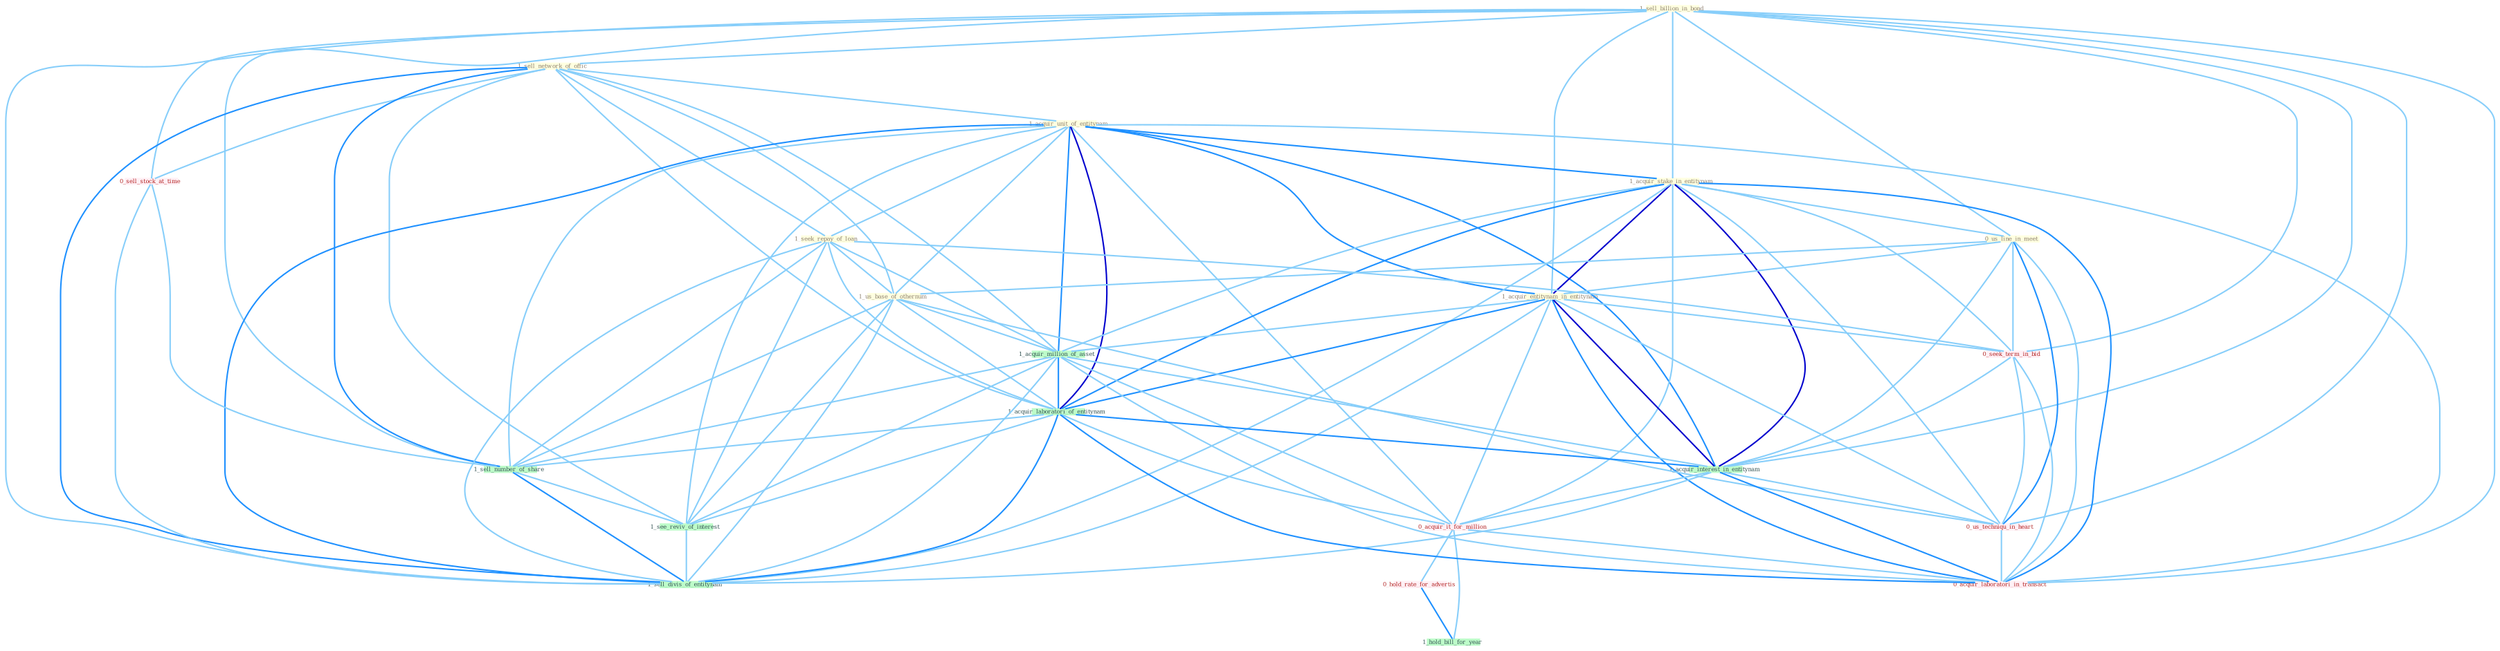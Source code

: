 Graph G{ 
    node
    [shape=polygon,style=filled,width=.5,height=.06,color="#BDFCC9",fixedsize=true,fontsize=4,
    fontcolor="#2f4f4f"];
    {node
    [color="#ffffe0", fontcolor="#8b7d6b"] "1_sell_billion_in_bond " "1_sell_network_of_offic " "1_acquir_unit_of_entitynam " "1_acquir_stake_in_entitynam " "0_us_line_in_meet " "1_acquir_entitynam_in_entitynam " "1_seek_repay_of_loan " "1_us_base_of_othernum "}
{node [color="#fff0f5", fontcolor="#b22222"] "0_seek_term_in_bid " "0_us_techniqu_in_heart " "0_acquir_it_for_million " "0_hold_rate_for_advertis " "0_acquir_laboratori_in_transact " "0_sell_stock_at_time "}
edge [color="#B0E2FF"];

	"1_sell_billion_in_bond " -- "1_sell_network_of_offic " [w="1", color="#87cefa" ];
	"1_sell_billion_in_bond " -- "1_acquir_stake_in_entitynam " [w="1", color="#87cefa" ];
	"1_sell_billion_in_bond " -- "0_us_line_in_meet " [w="1", color="#87cefa" ];
	"1_sell_billion_in_bond " -- "1_acquir_entitynam_in_entitynam " [w="1", color="#87cefa" ];
	"1_sell_billion_in_bond " -- "0_seek_term_in_bid " [w="1", color="#87cefa" ];
	"1_sell_billion_in_bond " -- "1_acquir_interest_in_entitynam " [w="1", color="#87cefa" ];
	"1_sell_billion_in_bond " -- "0_us_techniqu_in_heart " [w="1", color="#87cefa" ];
	"1_sell_billion_in_bond " -- "0_acquir_laboratori_in_transact " [w="1", color="#87cefa" ];
	"1_sell_billion_in_bond " -- "0_sell_stock_at_time " [w="1", color="#87cefa" ];
	"1_sell_billion_in_bond " -- "1_sell_number_of_share " [w="1", color="#87cefa" ];
	"1_sell_billion_in_bond " -- "1_sell_divis_of_entitynam " [w="1", color="#87cefa" ];
	"1_sell_network_of_offic " -- "1_acquir_unit_of_entitynam " [w="1", color="#87cefa" ];
	"1_sell_network_of_offic " -- "1_seek_repay_of_loan " [w="1", color="#87cefa" ];
	"1_sell_network_of_offic " -- "1_us_base_of_othernum " [w="1", color="#87cefa" ];
	"1_sell_network_of_offic " -- "1_acquir_million_of_asset " [w="1", color="#87cefa" ];
	"1_sell_network_of_offic " -- "1_acquir_laboratori_of_entitynam " [w="1", color="#87cefa" ];
	"1_sell_network_of_offic " -- "0_sell_stock_at_time " [w="1", color="#87cefa" ];
	"1_sell_network_of_offic " -- "1_sell_number_of_share " [w="2", color="#1e90ff" , len=0.8];
	"1_sell_network_of_offic " -- "1_see_reviv_of_interest " [w="1", color="#87cefa" ];
	"1_sell_network_of_offic " -- "1_sell_divis_of_entitynam " [w="2", color="#1e90ff" , len=0.8];
	"1_acquir_unit_of_entitynam " -- "1_acquir_stake_in_entitynam " [w="2", color="#1e90ff" , len=0.8];
	"1_acquir_unit_of_entitynam " -- "1_acquir_entitynam_in_entitynam " [w="2", color="#1e90ff" , len=0.8];
	"1_acquir_unit_of_entitynam " -- "1_seek_repay_of_loan " [w="1", color="#87cefa" ];
	"1_acquir_unit_of_entitynam " -- "1_us_base_of_othernum " [w="1", color="#87cefa" ];
	"1_acquir_unit_of_entitynam " -- "1_acquir_million_of_asset " [w="2", color="#1e90ff" , len=0.8];
	"1_acquir_unit_of_entitynam " -- "1_acquir_laboratori_of_entitynam " [w="3", color="#0000cd" , len=0.6];
	"1_acquir_unit_of_entitynam " -- "1_acquir_interest_in_entitynam " [w="2", color="#1e90ff" , len=0.8];
	"1_acquir_unit_of_entitynam " -- "0_acquir_it_for_million " [w="1", color="#87cefa" ];
	"1_acquir_unit_of_entitynam " -- "0_acquir_laboratori_in_transact " [w="1", color="#87cefa" ];
	"1_acquir_unit_of_entitynam " -- "1_sell_number_of_share " [w="1", color="#87cefa" ];
	"1_acquir_unit_of_entitynam " -- "1_see_reviv_of_interest " [w="1", color="#87cefa" ];
	"1_acquir_unit_of_entitynam " -- "1_sell_divis_of_entitynam " [w="2", color="#1e90ff" , len=0.8];
	"1_acquir_stake_in_entitynam " -- "0_us_line_in_meet " [w="1", color="#87cefa" ];
	"1_acquir_stake_in_entitynam " -- "1_acquir_entitynam_in_entitynam " [w="3", color="#0000cd" , len=0.6];
	"1_acquir_stake_in_entitynam " -- "1_acquir_million_of_asset " [w="1", color="#87cefa" ];
	"1_acquir_stake_in_entitynam " -- "1_acquir_laboratori_of_entitynam " [w="2", color="#1e90ff" , len=0.8];
	"1_acquir_stake_in_entitynam " -- "0_seek_term_in_bid " [w="1", color="#87cefa" ];
	"1_acquir_stake_in_entitynam " -- "1_acquir_interest_in_entitynam " [w="3", color="#0000cd" , len=0.6];
	"1_acquir_stake_in_entitynam " -- "0_us_techniqu_in_heart " [w="1", color="#87cefa" ];
	"1_acquir_stake_in_entitynam " -- "0_acquir_it_for_million " [w="1", color="#87cefa" ];
	"1_acquir_stake_in_entitynam " -- "0_acquir_laboratori_in_transact " [w="2", color="#1e90ff" , len=0.8];
	"1_acquir_stake_in_entitynam " -- "1_sell_divis_of_entitynam " [w="1", color="#87cefa" ];
	"0_us_line_in_meet " -- "1_acquir_entitynam_in_entitynam " [w="1", color="#87cefa" ];
	"0_us_line_in_meet " -- "1_us_base_of_othernum " [w="1", color="#87cefa" ];
	"0_us_line_in_meet " -- "0_seek_term_in_bid " [w="1", color="#87cefa" ];
	"0_us_line_in_meet " -- "1_acquir_interest_in_entitynam " [w="1", color="#87cefa" ];
	"0_us_line_in_meet " -- "0_us_techniqu_in_heart " [w="2", color="#1e90ff" , len=0.8];
	"0_us_line_in_meet " -- "0_acquir_laboratori_in_transact " [w="1", color="#87cefa" ];
	"1_acquir_entitynam_in_entitynam " -- "1_acquir_million_of_asset " [w="1", color="#87cefa" ];
	"1_acquir_entitynam_in_entitynam " -- "1_acquir_laboratori_of_entitynam " [w="2", color="#1e90ff" , len=0.8];
	"1_acquir_entitynam_in_entitynam " -- "0_seek_term_in_bid " [w="1", color="#87cefa" ];
	"1_acquir_entitynam_in_entitynam " -- "1_acquir_interest_in_entitynam " [w="3", color="#0000cd" , len=0.6];
	"1_acquir_entitynam_in_entitynam " -- "0_us_techniqu_in_heart " [w="1", color="#87cefa" ];
	"1_acquir_entitynam_in_entitynam " -- "0_acquir_it_for_million " [w="1", color="#87cefa" ];
	"1_acquir_entitynam_in_entitynam " -- "0_acquir_laboratori_in_transact " [w="2", color="#1e90ff" , len=0.8];
	"1_acquir_entitynam_in_entitynam " -- "1_sell_divis_of_entitynam " [w="1", color="#87cefa" ];
	"1_seek_repay_of_loan " -- "1_us_base_of_othernum " [w="1", color="#87cefa" ];
	"1_seek_repay_of_loan " -- "1_acquir_million_of_asset " [w="1", color="#87cefa" ];
	"1_seek_repay_of_loan " -- "1_acquir_laboratori_of_entitynam " [w="1", color="#87cefa" ];
	"1_seek_repay_of_loan " -- "0_seek_term_in_bid " [w="1", color="#87cefa" ];
	"1_seek_repay_of_loan " -- "1_sell_number_of_share " [w="1", color="#87cefa" ];
	"1_seek_repay_of_loan " -- "1_see_reviv_of_interest " [w="1", color="#87cefa" ];
	"1_seek_repay_of_loan " -- "1_sell_divis_of_entitynam " [w="1", color="#87cefa" ];
	"1_us_base_of_othernum " -- "1_acquir_million_of_asset " [w="1", color="#87cefa" ];
	"1_us_base_of_othernum " -- "1_acquir_laboratori_of_entitynam " [w="1", color="#87cefa" ];
	"1_us_base_of_othernum " -- "0_us_techniqu_in_heart " [w="1", color="#87cefa" ];
	"1_us_base_of_othernum " -- "1_sell_number_of_share " [w="1", color="#87cefa" ];
	"1_us_base_of_othernum " -- "1_see_reviv_of_interest " [w="1", color="#87cefa" ];
	"1_us_base_of_othernum " -- "1_sell_divis_of_entitynam " [w="1", color="#87cefa" ];
	"1_acquir_million_of_asset " -- "1_acquir_laboratori_of_entitynam " [w="2", color="#1e90ff" , len=0.8];
	"1_acquir_million_of_asset " -- "1_acquir_interest_in_entitynam " [w="1", color="#87cefa" ];
	"1_acquir_million_of_asset " -- "0_acquir_it_for_million " [w="1", color="#87cefa" ];
	"1_acquir_million_of_asset " -- "0_acquir_laboratori_in_transact " [w="1", color="#87cefa" ];
	"1_acquir_million_of_asset " -- "1_sell_number_of_share " [w="1", color="#87cefa" ];
	"1_acquir_million_of_asset " -- "1_see_reviv_of_interest " [w="1", color="#87cefa" ];
	"1_acquir_million_of_asset " -- "1_sell_divis_of_entitynam " [w="1", color="#87cefa" ];
	"1_acquir_laboratori_of_entitynam " -- "1_acquir_interest_in_entitynam " [w="2", color="#1e90ff" , len=0.8];
	"1_acquir_laboratori_of_entitynam " -- "0_acquir_it_for_million " [w="1", color="#87cefa" ];
	"1_acquir_laboratori_of_entitynam " -- "0_acquir_laboratori_in_transact " [w="2", color="#1e90ff" , len=0.8];
	"1_acquir_laboratori_of_entitynam " -- "1_sell_number_of_share " [w="1", color="#87cefa" ];
	"1_acquir_laboratori_of_entitynam " -- "1_see_reviv_of_interest " [w="1", color="#87cefa" ];
	"1_acquir_laboratori_of_entitynam " -- "1_sell_divis_of_entitynam " [w="2", color="#1e90ff" , len=0.8];
	"0_seek_term_in_bid " -- "1_acquir_interest_in_entitynam " [w="1", color="#87cefa" ];
	"0_seek_term_in_bid " -- "0_us_techniqu_in_heart " [w="1", color="#87cefa" ];
	"0_seek_term_in_bid " -- "0_acquir_laboratori_in_transact " [w="1", color="#87cefa" ];
	"1_acquir_interest_in_entitynam " -- "0_us_techniqu_in_heart " [w="1", color="#87cefa" ];
	"1_acquir_interest_in_entitynam " -- "0_acquir_it_for_million " [w="1", color="#87cefa" ];
	"1_acquir_interest_in_entitynam " -- "0_acquir_laboratori_in_transact " [w="2", color="#1e90ff" , len=0.8];
	"1_acquir_interest_in_entitynam " -- "1_sell_divis_of_entitynam " [w="1", color="#87cefa" ];
	"0_us_techniqu_in_heart " -- "0_acquir_laboratori_in_transact " [w="1", color="#87cefa" ];
	"0_acquir_it_for_million " -- "0_hold_rate_for_advertis " [w="1", color="#87cefa" ];
	"0_acquir_it_for_million " -- "0_acquir_laboratori_in_transact " [w="1", color="#87cefa" ];
	"0_acquir_it_for_million " -- "1_hold_bill_for_year " [w="1", color="#87cefa" ];
	"0_hold_rate_for_advertis " -- "1_hold_bill_for_year " [w="2", color="#1e90ff" , len=0.8];
	"0_sell_stock_at_time " -- "1_sell_number_of_share " [w="1", color="#87cefa" ];
	"0_sell_stock_at_time " -- "1_sell_divis_of_entitynam " [w="1", color="#87cefa" ];
	"1_sell_number_of_share " -- "1_see_reviv_of_interest " [w="1", color="#87cefa" ];
	"1_sell_number_of_share " -- "1_sell_divis_of_entitynam " [w="2", color="#1e90ff" , len=0.8];
	"1_see_reviv_of_interest " -- "1_sell_divis_of_entitynam " [w="1", color="#87cefa" ];
}